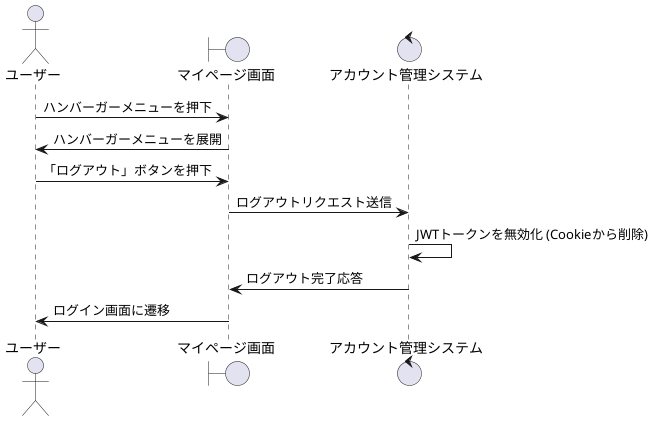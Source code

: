 @startuml
actor "ユーザー" as User
boundary "マイページ画面" as MyPageBoundary
control "アカウント管理システム" as LogoutController

User -> MyPageBoundary: ハンバーガーメニューを押下
MyPageBoundary -> User: ハンバーガーメニューを展開

User -> MyPageBoundary: 「ログアウト」ボタンを押下
MyPageBoundary -> LogoutController: ログアウトリクエスト送信

LogoutController -> LogoutController: JWTトークンを無効化 (Cookieから削除)

LogoutController -> MyPageBoundary: ログアウト完了応答
MyPageBoundary -> User: ログイン画面に遷移

@enduml
